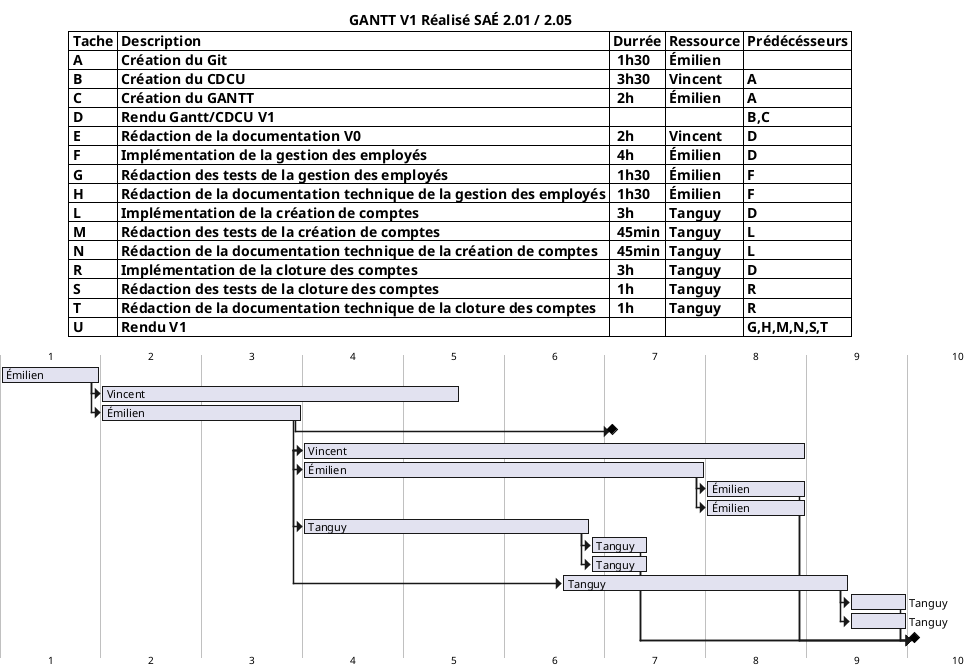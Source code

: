 @startgantt
!define t(x) <b>(x)

projectscale weekly zoom 3.6
title
GANTT V1 Réalisé SAÉ 2.01 / 2.05
|= Tache |= Description |= Durrée |= Ressource |= Prédécésseurs |
| A | Création du Git |  1h30| Émilien | |
| B | Création du CDCU |  3h30| Vincent | A |
| C | Création du GANTT |  2h| Émilien | A|
| D | Rendu Gantt/CDCU V1 | |  | B,C|
| E | Rédaction de la documentation V0 |  2h| Vincent | D|
| F | Implémentation de la gestion des employés |  4h| Émilien | D|
| G | Rédaction des tests de la gestion des employés |  1h30| Émilien | F|
| H | Rédaction de la documentation technique de la gestion des employés |  1h30| Émilien | F|
| L | Implémentation de la création de comptes |  3h| Tanguy | D|
| M | Rédaction des tests de la création de comptes |  45min| Tanguy | L|
| N | Rédaction de la documentation technique de la création de comptes |  45min| Tanguy | L|
| R | Implémentation de la cloture des comptes |  3h| Tanguy | D|
| S | Rédaction des tests de la cloture des comptes |  1h| Tanguy | R|
| T | Rédaction de la documentation technique de la cloture des comptes |  1h| Tanguy | R|
| U | Rendu V1 | |  | G,H,M,N,S,T|
end title
''''''''''''''''''''''''''''''''''''''''''''''''''''''''''''''''''''''''''''''''''''''''',
'Taches
[Émilien] as [CreaGit] lasts 7 day
[Vincent] as [CDCU] lasts 25 day
[Émilien ] as [GANTT] lasts 14 day

[ ] as [RenduGCV1] happens 42 day after [CreaGit]'s start


[Vincent ] as [DocV0] lasts 35 day


[Émilien  ] as [ImpleGest] lasts 28 day
[Émilien   ] as [TestGest] lasts 7 day
[Émilien    ] as [DocGest] lasts 7 day

[Tanguy] as [ImpleCrea] lasts 20 day
[Tanguy ] as [TestCrea] lasts 4 day
[Tanguy  ] as [DocCrea] lasts 4 day

[Tanguy   ] as [ImpleClot] lasts 20 day
[Tanguy    ] as [TestClot] lasts 4 day
[Tanguy     ] as [DocClot] lasts 4 day

[  ] as [Rendu V1] happens 63 day after [CreaGit]'s start

''''''''''''''''''''''''''''''''''''''''''''''''''''''''''''''''''''''''''''''''''''''''''
'Mise en ordre
[CDCU] starts at [CreaGit]'s end
[GANTT] starts at [CreaGit]'s end

[GANTT] -> [RenduGCV1]

[DocV0] starts at [GANTT]'s end

[ImpleGest] starts at [DocV0]'s start
[TestGest] starts at [ImpleGest]'s end
[DocGest] starts at [ImpleGest]'s end

[ImpleCrea] starts at [DocV0]'s start
[TestCrea] starts at [ImpleCrea]'s end
[DocCrea] starts at [ImpleCrea]'s end



[ImpleClot] starts 18 day after [DocV0]'s start
[TestClot] starts at [ImpleClot]'s end
[DocClot] starts at [ImpleClot]'s end

[DocClot] -> [Rendu V1]
[TestClot] -> [Rendu V1]
[DocCrea] -> [Rendu V1]
[TestCrea] -> [Rendu V1]
[DocGest] -> [Rendu V1]
[TestGest] -> [Rendu V1]
@endgantt